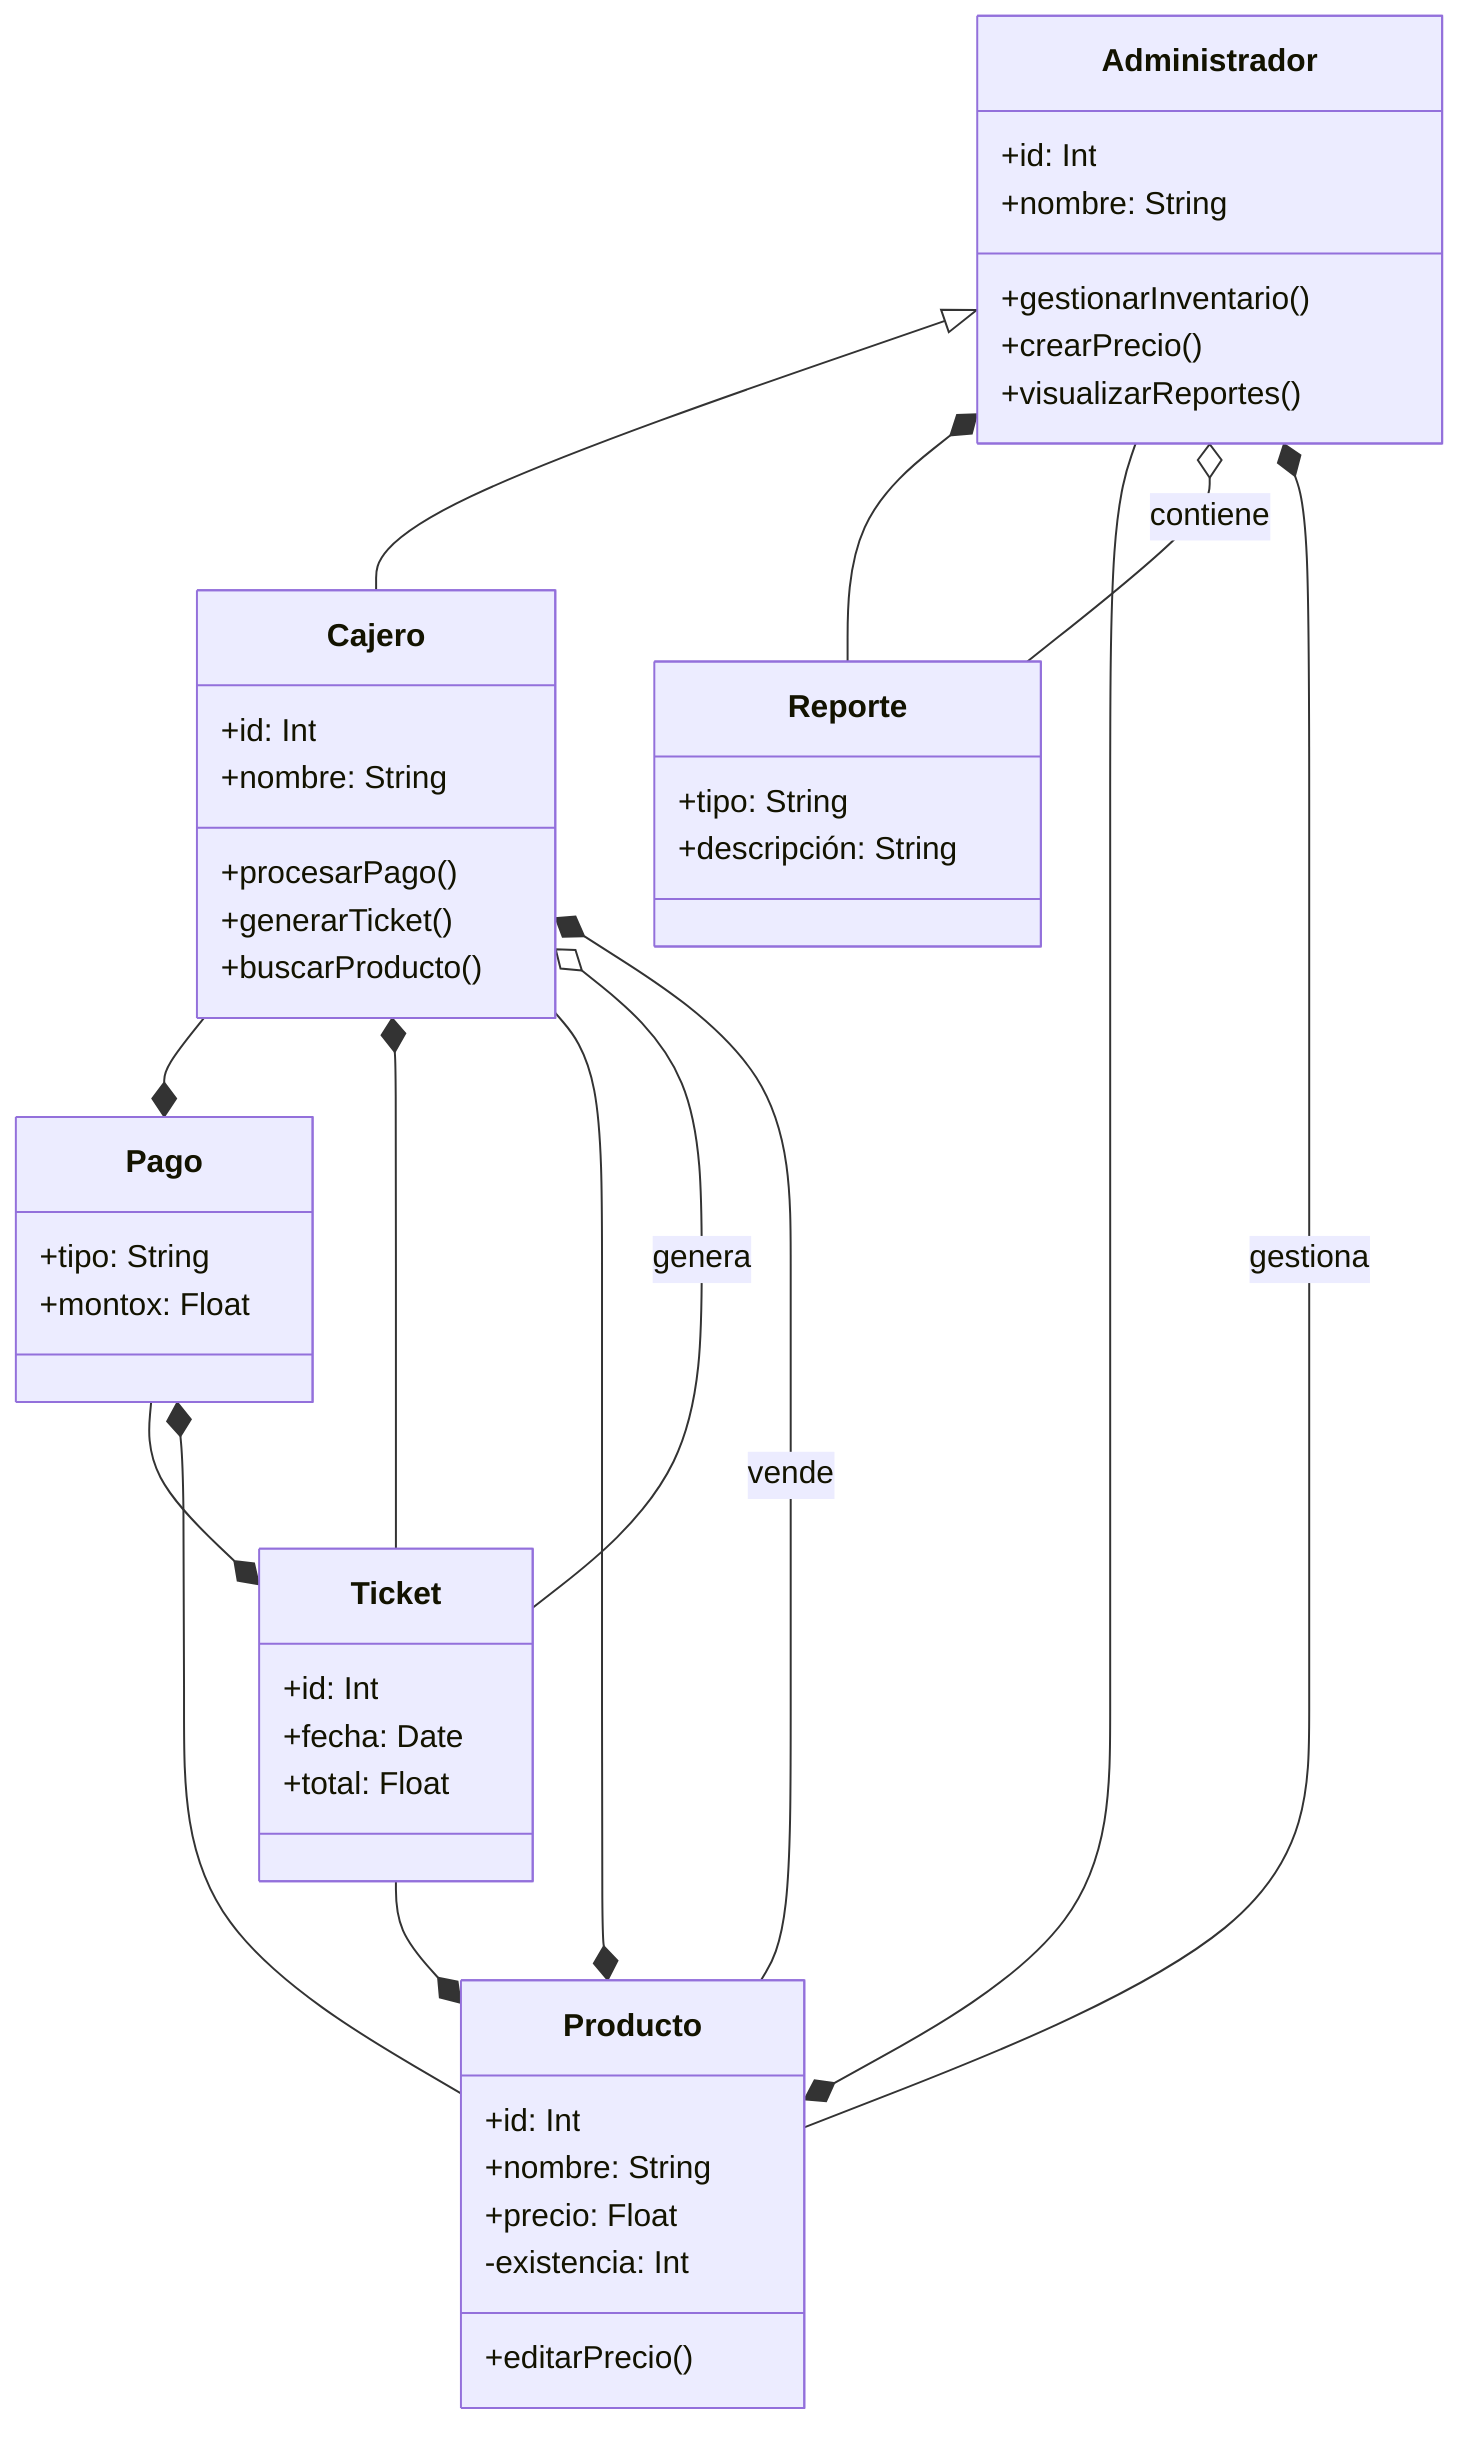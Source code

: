 classDiagram
    class Administrador {
        +id: Int
        +nombre: String
        +gestionarInventario()
        +crearPrecio()
        +visualizarReportes()
    }
    class Cajero {
        +id: Int
        +nombre: String
        +procesarPago()
        +generarTicket()
        +buscarProducto()
    }
    class Producto {
        +id: Int
        +nombre: String
        +precio: Float
        -existencia: Int
        +editarPrecio()
    }
    class Pago {
        +tipo: String
        +montox: Float
    }
    class Ticket {
        +id: Int
        +fecha: Date
        +total: Float
    }
    class Reporte {
        +tipo: String
        +descripción: String
    }
    Administrador <|-- Cajero
    Cajero --* Pago
    Pago --* Ticket
    Administrador *-- Reporte
    Cajero *-- Ticket
    Administrador --* Producto
    Cajero --* Producto
    Producto --* Pago
    Ticket --* Producto
    Administrador o-- Reporte : contiene
    Cajero o-- Ticket : genera
    Administrador *-- Producto : gestiona
    Cajero *-- Producto : vende